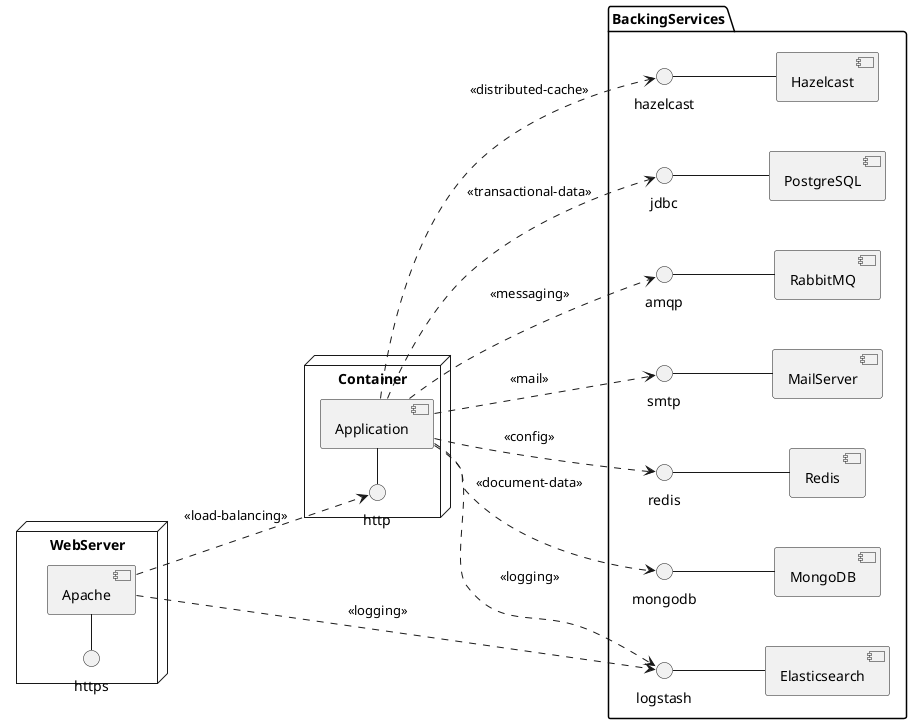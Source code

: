 @startuml

left to right direction

node WebServer {
   https - [Apache]
}

node Container {
    http - [Application]
}

package BackingServices {
    hazelcast -- [Hazelcast]
    jdbc -- [PostgreSQL]
    amqp -- [RabbitMQ]
    smtp -- [MailServer]
    redis -- [Redis]
    mongodb -- [MongoDB]
    logstash -- [Elasticsearch]
}

Apache ..> http: <<load-balancing>>
Application ..> jdbc: <<transactional-data>>
Application ..> mongodb: <<document-data>>
Application ..> amqp: <<messaging>>
Application ..> smtp: <<mail>>
Application ..> redis: <<config>>
Application ..> hazelcast: <<distributed-cache>>
Application ..> logstash: <<logging>>
Apache ..> logstash: <<logging>>

@enduml